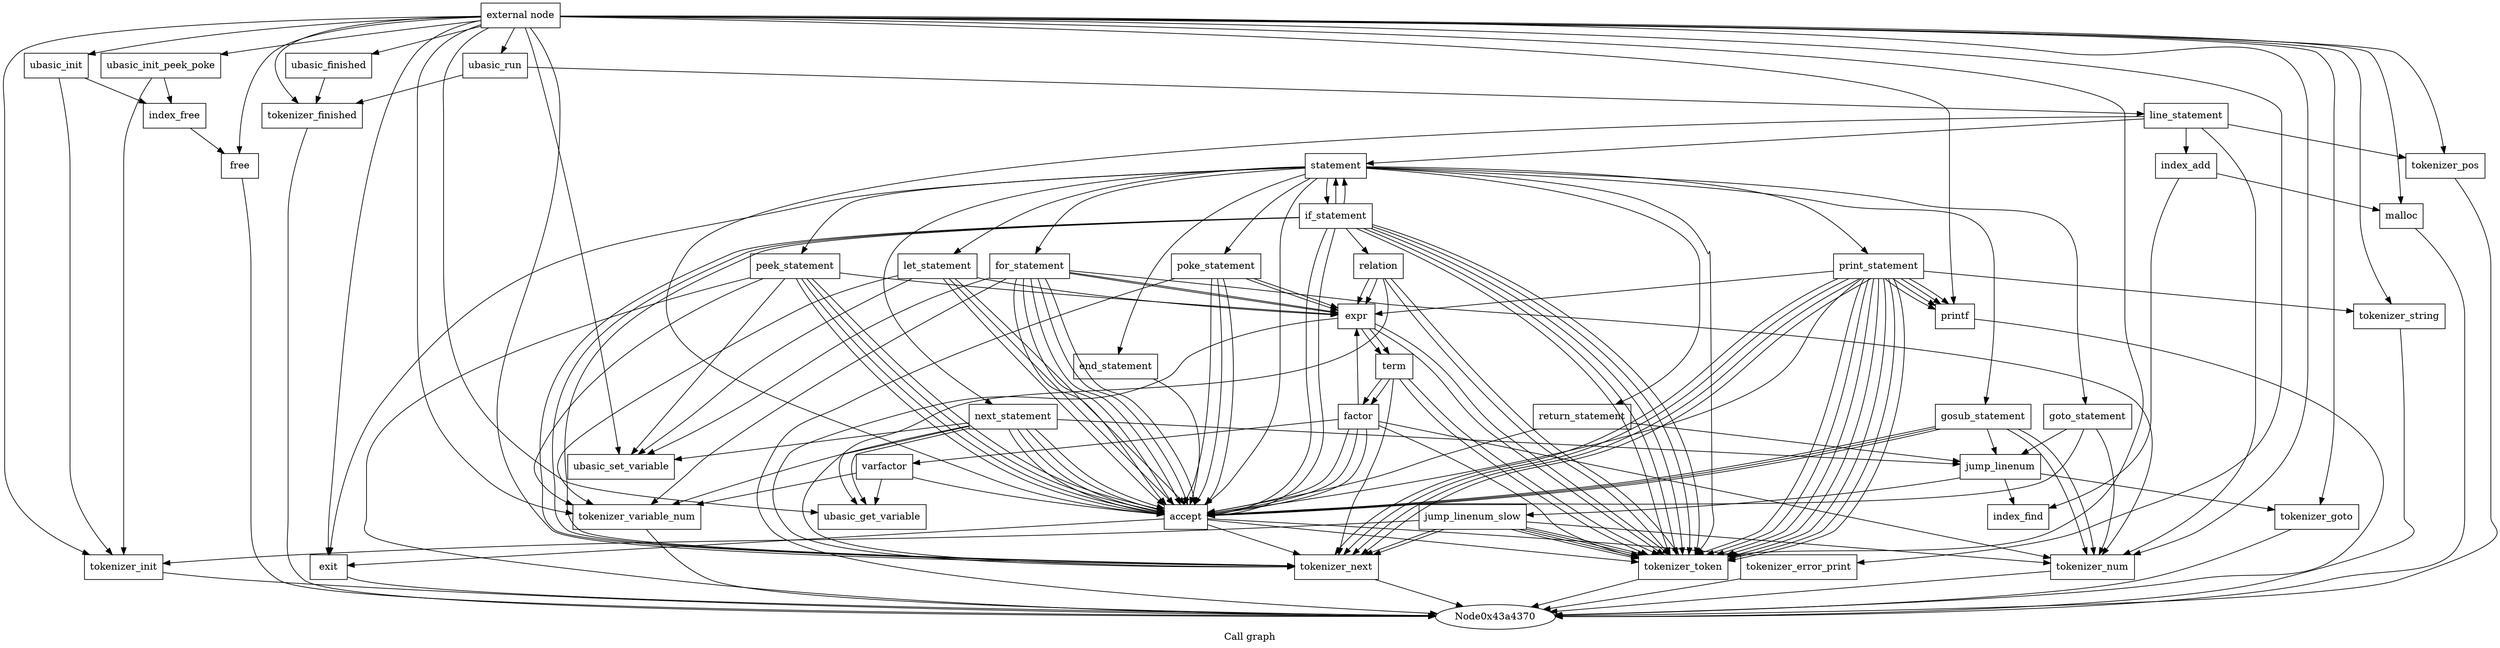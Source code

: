 digraph "Call graph" {
	label="Call graph";

	Node0x43a42b0 [shape=record,label="{external node}"];
	Node0x43a42b0 -> Node0x43a47d0;
	Node0x43a42b0 -> Node0x43a5d50;
	Node0x43a42b0 -> Node0x43a79a0;
	Node0x43a42b0 -> Node0x43a7b00;
	Node0x43a42b0 -> Node0x43a87b0;
	Node0x43a42b0 -> Node0x4388740;
	Node0x43a42b0 -> Node0x439a580;
	Node0x43a42b0 -> Node0x4386e80;
	Node0x43a42b0 -> Node0x43a5300;
	Node0x43a42b0 -> Node0x4394f60;
	Node0x43a42b0 -> Node0x439b9b0;
	Node0x43a42b0 -> Node0x43980e0;
	Node0x43a42b0 -> Node0x4386480;
	Node0x43a42b0 -> Node0x43809d0;
	Node0x43a42b0 -> Node0x4385010;
	Node0x43a42b0 -> Node0x437eca0;
	Node0x43a42b0 -> Node0x43972c0;
	Node0x43a42b0 -> Node0x4397080;
	Node0x43a42b0 -> Node0x4396c40;
	Node0x43a42b0 -> Node0x4395760;
	Node0x4399040 [shape=record,label="{let_statement}"];
	Node0x4399040 -> Node0x4396c40;
	Node0x4399040 -> Node0x43873e0;
	Node0x4399040 -> Node0x43873e0;
	Node0x4399040 -> Node0x43968d0;
	Node0x4399040 -> Node0x439a580;
	Node0x4399040 -> Node0x43873e0;
	Node0x43a47d0 [shape=record,label="{ubasic_init}"];
	Node0x43a47d0 -> Node0x43a5170;
	Node0x43a47d0 -> Node0x43a5d50;
	Node0x43a5170 [shape=record,label="{index_free}"];
	Node0x43a5170 -> Node0x43a5300;
	Node0x43a5d50 [shape=record,label="{tokenizer_init}"];
	Node0x43a5d50 -> Node0x43a4370;
	Node0x43a5300 [shape=record,label="{free}"];
	Node0x43a5300 -> Node0x43a4370;
	Node0x43a79a0 [shape=record,label="{ubasic_init_peek_poke}"];
	Node0x43a79a0 -> Node0x43a5170;
	Node0x43a79a0 -> Node0x43a5d50;
	Node0x43a7b00 [shape=record,label="{ubasic_run}"];
	Node0x43a7b00 -> Node0x43a87b0;
	Node0x43a7b00 -> Node0x4378b20;
	Node0x43a87b0 [shape=record,label="{tokenizer_finished}"];
	Node0x43a87b0 -> Node0x43a4370;
	Node0x4378b20 [shape=record,label="{line_statement}"];
	Node0x4378b20 -> Node0x4394f60;
	Node0x4378b20 -> Node0x439b9b0;
	Node0x4378b20 -> Node0x4395240;
	Node0x4378b20 -> Node0x43873e0;
	Node0x4378b20 -> Node0x4394930;
	Node0x4394f60 [shape=record,label="{tokenizer_num}"];
	Node0x4394f60 -> Node0x43a4370;
	Node0x439b9b0 [shape=record,label="{tokenizer_pos}"];
	Node0x439b9b0 -> Node0x43a4370;
	Node0x4395240 [shape=record,label="{index_add}"];
	Node0x4395240 -> Node0x4399f40;
	Node0x4395240 -> Node0x43980e0;
	Node0x43873e0 [shape=record,label="{accept}"];
	Node0x43873e0 -> Node0x4386480;
	Node0x43873e0 -> Node0x43809d0;
	Node0x43873e0 -> Node0x4385010;
	Node0x43873e0 -> Node0x437eca0;
	Node0x4394930 [shape=record,label="{statement}"];
	Node0x4394930 -> Node0x4386480;
	Node0x4394930 -> Node0x437d9c0;
	Node0x4394930 -> Node0x437ff00;
	Node0x4394930 -> Node0x437ead0;
	Node0x4394930 -> Node0x437fba0;
	Node0x4394930 -> Node0x439f750;
	Node0x4394930 -> Node0x437d7a0;
	Node0x4394930 -> Node0x43994c0;
	Node0x4394930 -> Node0x43992a0;
	Node0x4394930 -> Node0x4398680;
	Node0x4394930 -> Node0x4398410;
	Node0x4394930 -> Node0x43873e0;
	Node0x4394930 -> Node0x4399040;
	Node0x4394930 -> Node0x4385010;
	Node0x4388740 [shape=record,label="{ubasic_finished}"];
	Node0x4388740 -> Node0x43a87b0;
	Node0x439a580 [shape=record,label="{ubasic_set_variable}"];
	Node0x4386e80 [shape=record,label="{ubasic_get_variable}"];
	Node0x4399f40 [shape=record,label="{index_find}"];
	Node0x43980e0 [shape=record,label="{malloc}"];
	Node0x43980e0 -> Node0x43a4370;
	Node0x4386480 [shape=record,label="{tokenizer_token}"];
	Node0x4386480 -> Node0x43a4370;
	Node0x43809d0 [shape=record,label="{tokenizer_error_print}"];
	Node0x43809d0 -> Node0x43a4370;
	Node0x4385010 [shape=record,label="{exit}"];
	Node0x4385010 -> Node0x43a4370;
	Node0x437eca0 [shape=record,label="{tokenizer_next}"];
	Node0x437eca0 -> Node0x43a4370;
	Node0x437d9c0 [shape=record,label="{print_statement}"];
	Node0x437d9c0 -> Node0x43873e0;
	Node0x437d9c0 -> Node0x4386480;
	Node0x437d9c0 -> Node0x43972c0;
	Node0x437d9c0 -> Node0x4397080;
	Node0x437d9c0 -> Node0x437eca0;
	Node0x437d9c0 -> Node0x4386480;
	Node0x437d9c0 -> Node0x4397080;
	Node0x437d9c0 -> Node0x437eca0;
	Node0x437d9c0 -> Node0x4386480;
	Node0x437d9c0 -> Node0x437eca0;
	Node0x437d9c0 -> Node0x4386480;
	Node0x437d9c0 -> Node0x4386480;
	Node0x437d9c0 -> Node0x43968d0;
	Node0x437d9c0 -> Node0x4397080;
	Node0x437d9c0 -> Node0x4386480;
	Node0x437d9c0 -> Node0x4386480;
	Node0x437d9c0 -> Node0x4397080;
	Node0x437d9c0 -> Node0x437eca0;
	Node0x437ff00 [shape=record,label="{if_statement}"];
	Node0x437ff00 -> Node0x43873e0;
	Node0x437ff00 -> Node0x4396fc0;
	Node0x437ff00 -> Node0x43873e0;
	Node0x437ff00 -> Node0x4394930;
	Node0x437ff00 -> Node0x437eca0;
	Node0x437ff00 -> Node0x4386480;
	Node0x437ff00 -> Node0x4386480;
	Node0x437ff00 -> Node0x4386480;
	Node0x437ff00 -> Node0x4386480;
	Node0x437ff00 -> Node0x437eca0;
	Node0x437ff00 -> Node0x4394930;
	Node0x437ff00 -> Node0x4386480;
	Node0x437ff00 -> Node0x437eca0;
	Node0x437ead0 [shape=record,label="{goto_statement}"];
	Node0x437ead0 -> Node0x43873e0;
	Node0x437ead0 -> Node0x4394f60;
	Node0x437ead0 -> Node0x43a4ef0;
	Node0x437fba0 [shape=record,label="{gosub_statement}"];
	Node0x437fba0 -> Node0x43873e0;
	Node0x437fba0 -> Node0x4394f60;
	Node0x437fba0 -> Node0x43873e0;
	Node0x437fba0 -> Node0x43873e0;
	Node0x437fba0 -> Node0x4394f60;
	Node0x437fba0 -> Node0x43a4ef0;
	Node0x439f750 [shape=record,label="{return_statement}"];
	Node0x439f750 -> Node0x43873e0;
	Node0x439f750 -> Node0x43a4ef0;
	Node0x437d7a0 [shape=record,label="{for_statement}"];
	Node0x437d7a0 -> Node0x43873e0;
	Node0x437d7a0 -> Node0x4396c40;
	Node0x437d7a0 -> Node0x43873e0;
	Node0x437d7a0 -> Node0x43873e0;
	Node0x437d7a0 -> Node0x43968d0;
	Node0x437d7a0 -> Node0x439a580;
	Node0x437d7a0 -> Node0x43873e0;
	Node0x437d7a0 -> Node0x43968d0;
	Node0x437d7a0 -> Node0x43873e0;
	Node0x437d7a0 -> Node0x4394f60;
	Node0x43994c0 [shape=record,label="{peek_statement}"];
	Node0x43994c0 -> Node0x43873e0;
	Node0x43994c0 -> Node0x43968d0;
	Node0x43994c0 -> Node0x43873e0;
	Node0x43994c0 -> Node0x4396c40;
	Node0x43994c0 -> Node0x43873e0;
	Node0x43994c0 -> Node0x43873e0;
	Node0x43994c0 -> Node0x43a4370;
	Node0x43994c0 -> Node0x439a580;
	Node0x43992a0 [shape=record,label="{poke_statement}"];
	Node0x43992a0 -> Node0x43873e0;
	Node0x43992a0 -> Node0x43968d0;
	Node0x43992a0 -> Node0x43873e0;
	Node0x43992a0 -> Node0x43968d0;
	Node0x43992a0 -> Node0x43873e0;
	Node0x43992a0 -> Node0x43a4370;
	Node0x4398680 [shape=record,label="{next_statement}"];
	Node0x4398680 -> Node0x43873e0;
	Node0x4398680 -> Node0x4396c40;
	Node0x4398680 -> Node0x43873e0;
	Node0x4398680 -> Node0x4386e80;
	Node0x4398680 -> Node0x439a580;
	Node0x4398680 -> Node0x4386e80;
	Node0x4398680 -> Node0x43a4ef0;
	Node0x4398680 -> Node0x43873e0;
	Node0x4398680 -> Node0x43873e0;
	Node0x4398410 [shape=record,label="{end_statement}"];
	Node0x4398410 -> Node0x43873e0;
	Node0x43972c0 [shape=record,label="{tokenizer_string}"];
	Node0x43972c0 -> Node0x43a4370;
	Node0x4397080 [shape=record,label="{printf}"];
	Node0x4397080 -> Node0x43a4370;
	Node0x43968d0 [shape=record,label="{expr}"];
	Node0x43968d0 -> Node0x439b3f0;
	Node0x43968d0 -> Node0x4386480;
	Node0x43968d0 -> Node0x437eca0;
	Node0x43968d0 -> Node0x439b3f0;
	Node0x43968d0 -> Node0x4386480;
	Node0x4396fc0 [shape=record,label="{relation}"];
	Node0x4396fc0 -> Node0x43968d0;
	Node0x4396fc0 -> Node0x4386480;
	Node0x4396fc0 -> Node0x437eca0;
	Node0x4396fc0 -> Node0x43968d0;
	Node0x4396fc0 -> Node0x4386480;
	Node0x43a4ef0 [shape=record,label="{jump_linenum}"];
	Node0x43a4ef0 -> Node0x4399f40;
	Node0x43a4ef0 -> Node0x4395760;
	Node0x43a4ef0 -> Node0x43a0400;
	Node0x4396c40 [shape=record,label="{tokenizer_variable_num}"];
	Node0x4396c40 -> Node0x43a4370;
	Node0x439b3f0 [shape=record,label="{term}"];
	Node0x439b3f0 -> Node0x439b170;
	Node0x439b3f0 -> Node0x4386480;
	Node0x439b3f0 -> Node0x437eca0;
	Node0x439b3f0 -> Node0x439b170;
	Node0x439b3f0 -> Node0x4386480;
	Node0x439b170 [shape=record,label="{factor}"];
	Node0x439b170 -> Node0x4386480;
	Node0x439b170 -> Node0x4394f60;
	Node0x439b170 -> Node0x43873e0;
	Node0x439b170 -> Node0x43873e0;
	Node0x439b170 -> Node0x43968d0;
	Node0x439b170 -> Node0x43873e0;
	Node0x439b170 -> Node0x439d800;
	Node0x439d800 [shape=record,label="{varfactor}"];
	Node0x439d800 -> Node0x4396c40;
	Node0x439d800 -> Node0x4386e80;
	Node0x439d800 -> Node0x43873e0;
	Node0x4395760 [shape=record,label="{tokenizer_goto}"];
	Node0x4395760 -> Node0x43a4370;
	Node0x43a0400 [shape=record,label="{jump_linenum_slow}"];
	Node0x43a0400 -> Node0x43a5d50;
	Node0x43a0400 -> Node0x4394f60;
	Node0x43a0400 -> Node0x437eca0;
	Node0x43a0400 -> Node0x4386480;
	Node0x43a0400 -> Node0x4386480;
	Node0x43a0400 -> Node0x4386480;
	Node0x43a0400 -> Node0x437eca0;
	Node0x43a0400 -> Node0x4386480;
}

